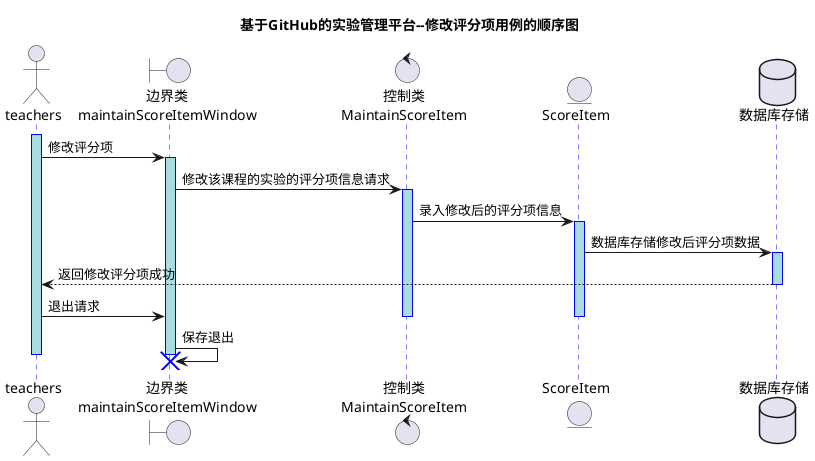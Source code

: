 @startuml
title 基于GitHub的实验管理平台--修改评分项用例的顺序图
actor teachers as T
boundary "边界类\nmaintainScoreItemWindow" as MSIW
control "控制类\nMaintainScoreItem" as MSI
entity ScoreItem as SI
database 数据库存储 as SH

activate T
T -> MSIW: 修改评分项
activate MSIW
MSIW -> MSI: 修改该课程的实验的评分项信息请求
activate MSI
MSI -> SI: 录入修改后的评分项信息
activate SI
SI -> SH: 数据库存储修改后评分项数据
activate SH
SH --> T:返回修改评分项成功
deactivate SH

T -> MSIW: 退出请求
deactivate SI
deactivate MSI
MSIW -> MSIW: 保存退出
deactivate T
destroy MSIW

skinparam sequence {
	ArrowColor DeepSkyBlue
	ActorBorderColor DeepSkyBlue
	LifeLineBorderColor blue
	LifeLineBackgroundColor #A9DCDF

	ParticipantBorderColor DeepSkyBlue
	ParticipantBackgroundColor DodgerBlue
	ParticipantFontName Impact
	ParticipantFontSize 17
	ParticipantFontColor #A9DCDF

	ActorBackgroundColor aqua
	ActorFontSize 17
	ActorFontName Aapex
}

@enduml
